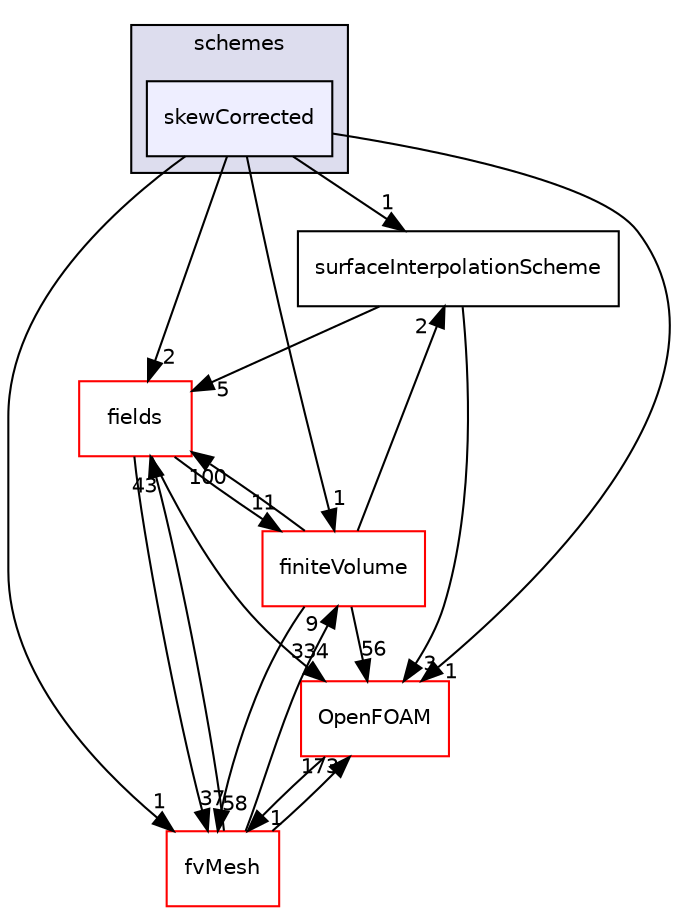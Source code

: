 digraph "src/finiteVolume/interpolation/surfaceInterpolation/schemes/skewCorrected" {
  bgcolor=transparent;
  compound=true
  node [ fontsize="10", fontname="Helvetica"];
  edge [ labelfontsize="10", labelfontname="Helvetica"];
  subgraph clusterdir_deb7d71175aa940c147966c547ebcb7e {
    graph [ bgcolor="#ddddee", pencolor="black", label="schemes" fontname="Helvetica", fontsize="10", URL="dir_deb7d71175aa940c147966c547ebcb7e.html"]
  dir_b31a297922b308846172e07b946bd24e [shape=box, label="skewCorrected", style="filled", fillcolor="#eeeeff", pencolor="black", URL="dir_b31a297922b308846172e07b946bd24e.html"];
  }
  dir_19d3b1afd53ea5e65e1bc53b79dacb85 [shape=box label="surfaceInterpolationScheme" URL="dir_19d3b1afd53ea5e65e1bc53b79dacb85.html"];
  dir_25ab4a83a983f7bb7a38b7f63bb141b7 [shape=box label="fields" color="red" URL="dir_25ab4a83a983f7bb7a38b7f63bb141b7.html"];
  dir_2ea871e4defbdbd60808750cae643c63 [shape=box label="finiteVolume" color="red" URL="dir_2ea871e4defbdbd60808750cae643c63.html"];
  dir_c382fa095c9c33d8673c0dd60aaef275 [shape=box label="fvMesh" color="red" URL="dir_c382fa095c9c33d8673c0dd60aaef275.html"];
  dir_c5473ff19b20e6ec4dfe5c310b3778a8 [shape=box label="OpenFOAM" color="red" URL="dir_c5473ff19b20e6ec4dfe5c310b3778a8.html"];
  dir_19d3b1afd53ea5e65e1bc53b79dacb85->dir_25ab4a83a983f7bb7a38b7f63bb141b7 [headlabel="5", labeldistance=1.5 headhref="dir_001261_000933.html"];
  dir_19d3b1afd53ea5e65e1bc53b79dacb85->dir_c5473ff19b20e6ec4dfe5c310b3778a8 [headlabel="3", labeldistance=1.5 headhref="dir_001261_001891.html"];
  dir_25ab4a83a983f7bb7a38b7f63bb141b7->dir_2ea871e4defbdbd60808750cae643c63 [headlabel="11", labeldistance=1.5 headhref="dir_000933_001057.html"];
  dir_25ab4a83a983f7bb7a38b7f63bb141b7->dir_c382fa095c9c33d8673c0dd60aaef275 [headlabel="37", labeldistance=1.5 headhref="dir_000933_001118.html"];
  dir_25ab4a83a983f7bb7a38b7f63bb141b7->dir_c5473ff19b20e6ec4dfe5c310b3778a8 [headlabel="334", labeldistance=1.5 headhref="dir_000933_001891.html"];
  dir_2ea871e4defbdbd60808750cae643c63->dir_19d3b1afd53ea5e65e1bc53b79dacb85 [headlabel="2", labeldistance=1.5 headhref="dir_001057_001261.html"];
  dir_2ea871e4defbdbd60808750cae643c63->dir_25ab4a83a983f7bb7a38b7f63bb141b7 [headlabel="100", labeldistance=1.5 headhref="dir_001057_000933.html"];
  dir_2ea871e4defbdbd60808750cae643c63->dir_c382fa095c9c33d8673c0dd60aaef275 [headlabel="58", labeldistance=1.5 headhref="dir_001057_001118.html"];
  dir_2ea871e4defbdbd60808750cae643c63->dir_c5473ff19b20e6ec4dfe5c310b3778a8 [headlabel="56", labeldistance=1.5 headhref="dir_001057_001891.html"];
  dir_c382fa095c9c33d8673c0dd60aaef275->dir_25ab4a83a983f7bb7a38b7f63bb141b7 [headlabel="43", labeldistance=1.5 headhref="dir_001118_000933.html"];
  dir_c382fa095c9c33d8673c0dd60aaef275->dir_2ea871e4defbdbd60808750cae643c63 [headlabel="9", labeldistance=1.5 headhref="dir_001118_001057.html"];
  dir_c382fa095c9c33d8673c0dd60aaef275->dir_c5473ff19b20e6ec4dfe5c310b3778a8 [headlabel="173", labeldistance=1.5 headhref="dir_001118_001891.html"];
  dir_b31a297922b308846172e07b946bd24e->dir_19d3b1afd53ea5e65e1bc53b79dacb85 [headlabel="1", labeldistance=1.5 headhref="dir_001257_001261.html"];
  dir_b31a297922b308846172e07b946bd24e->dir_25ab4a83a983f7bb7a38b7f63bb141b7 [headlabel="2", labeldistance=1.5 headhref="dir_001257_000933.html"];
  dir_b31a297922b308846172e07b946bd24e->dir_2ea871e4defbdbd60808750cae643c63 [headlabel="1", labeldistance=1.5 headhref="dir_001257_001057.html"];
  dir_b31a297922b308846172e07b946bd24e->dir_c382fa095c9c33d8673c0dd60aaef275 [headlabel="1", labeldistance=1.5 headhref="dir_001257_001118.html"];
  dir_b31a297922b308846172e07b946bd24e->dir_c5473ff19b20e6ec4dfe5c310b3778a8 [headlabel="1", labeldistance=1.5 headhref="dir_001257_001891.html"];
  dir_c5473ff19b20e6ec4dfe5c310b3778a8->dir_c382fa095c9c33d8673c0dd60aaef275 [headlabel="1", labeldistance=1.5 headhref="dir_001891_001118.html"];
}

